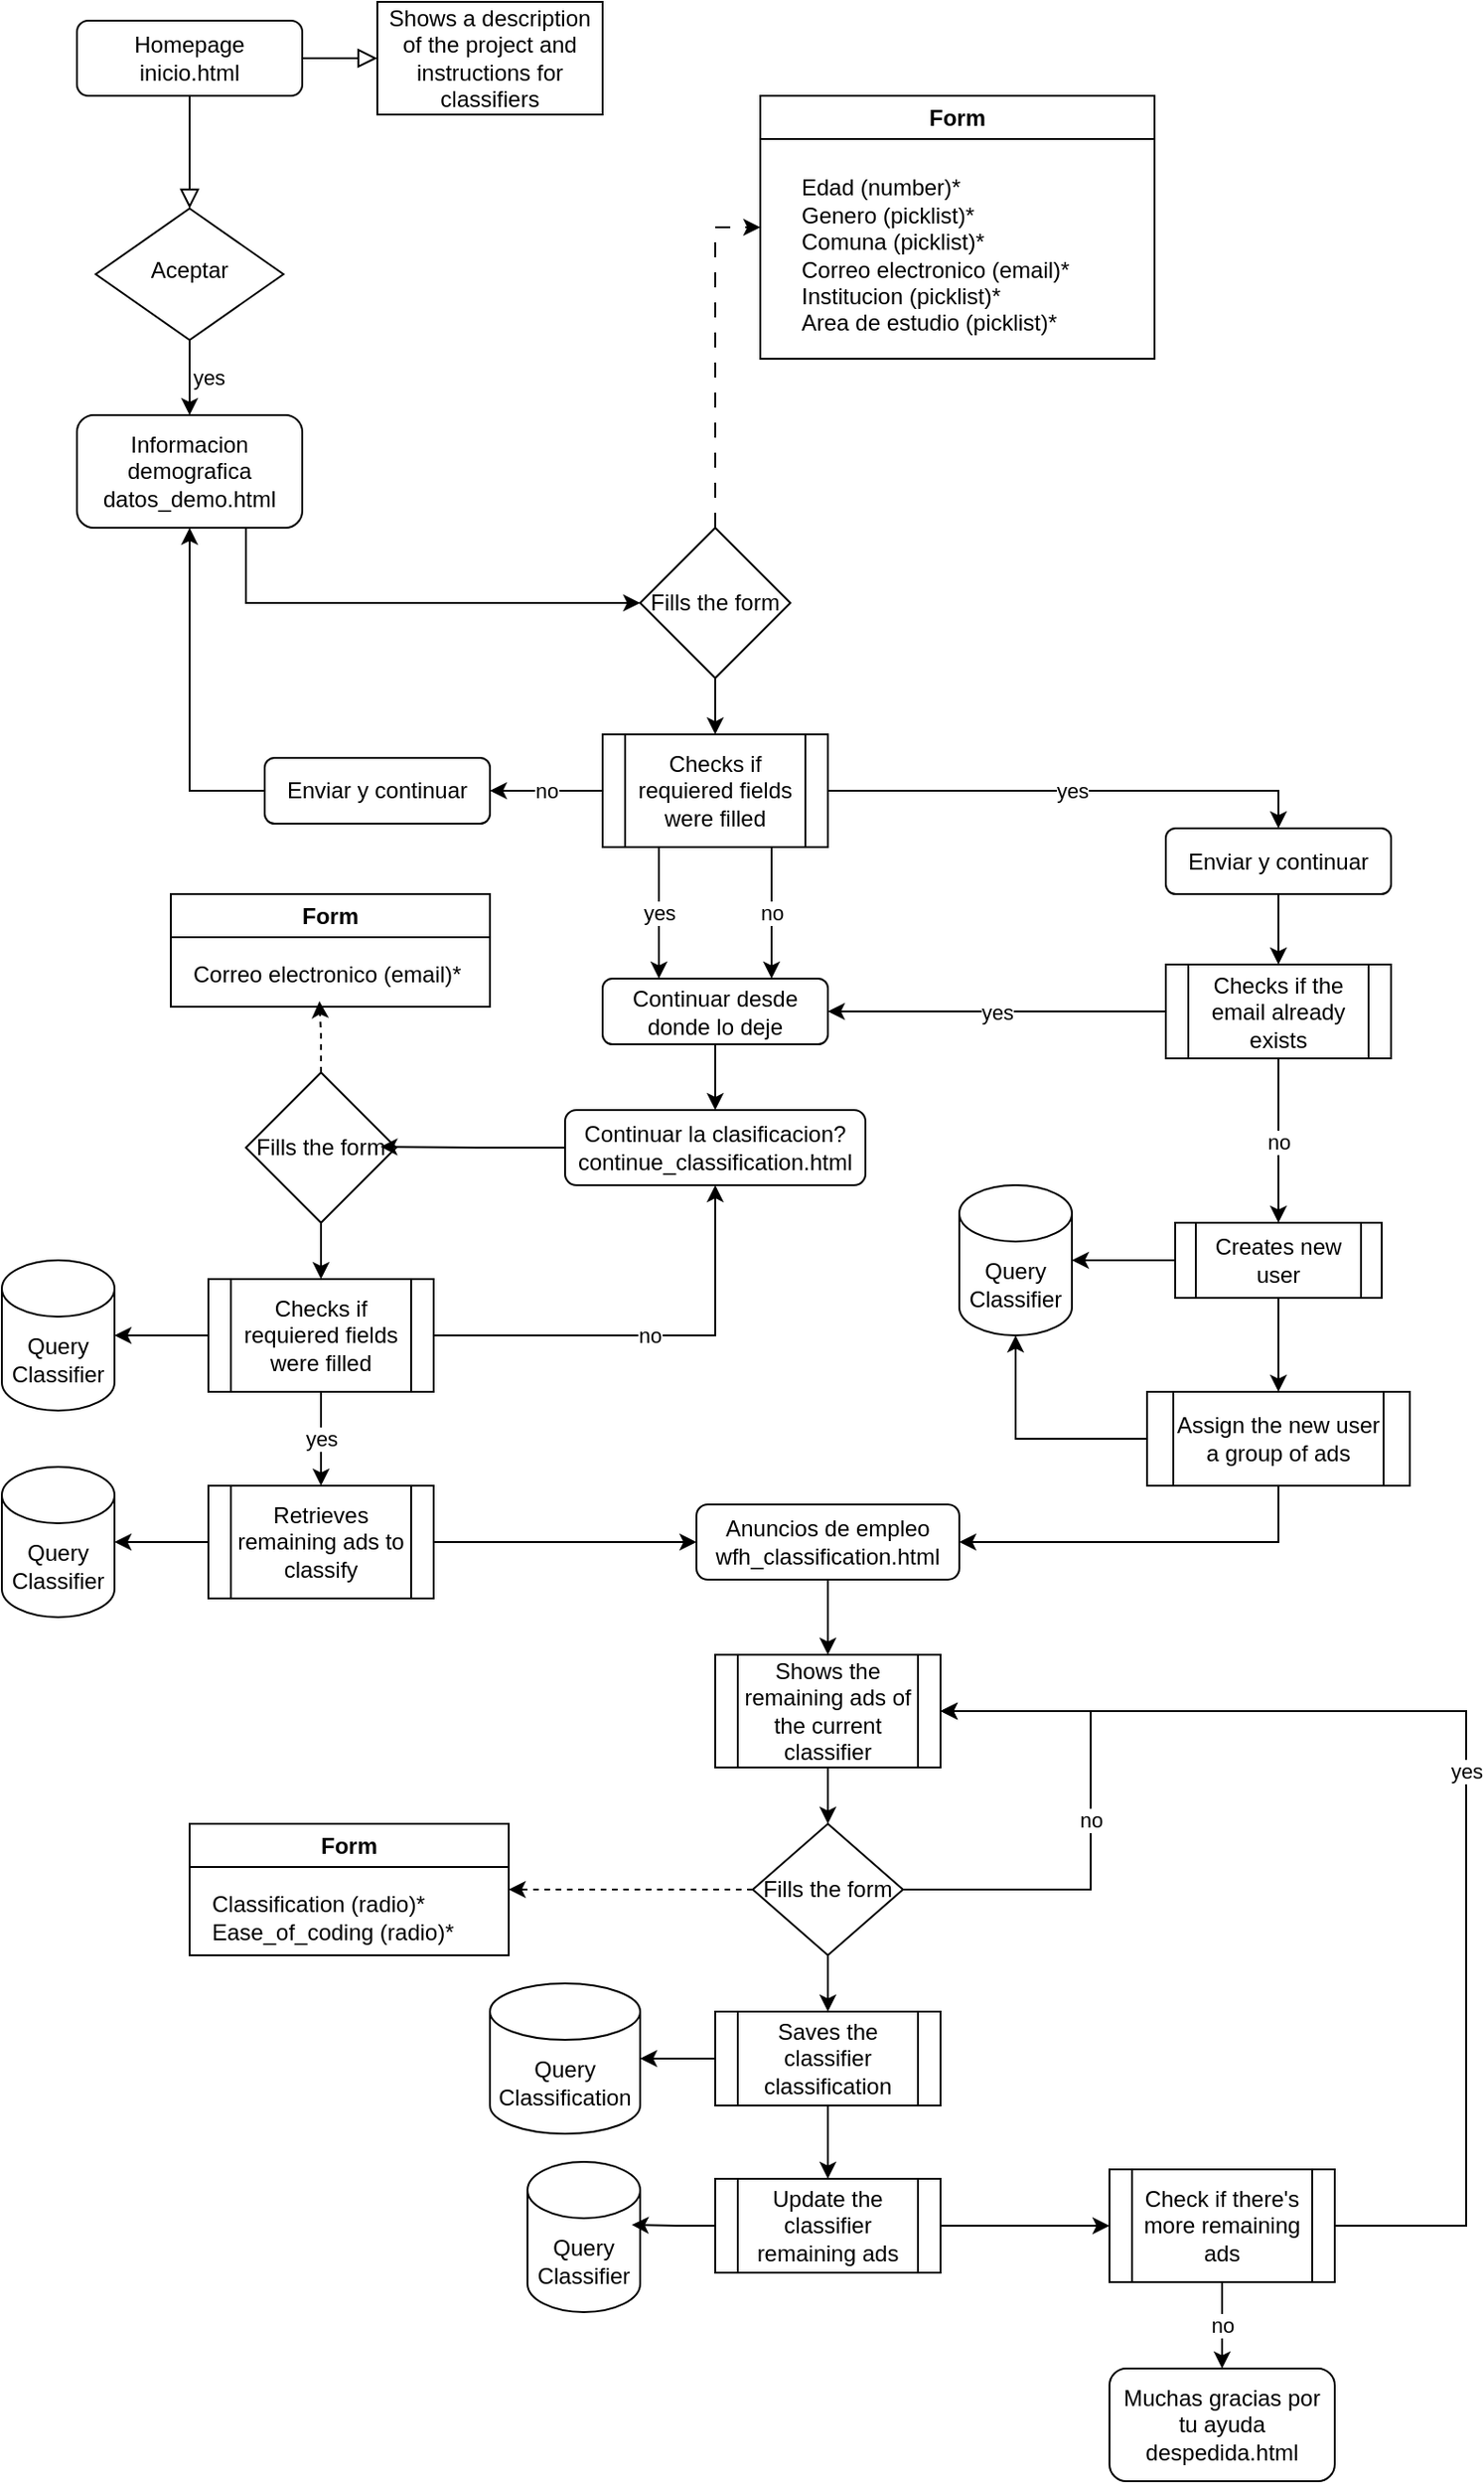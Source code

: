 <mxfile version="23.1.6" type="device">
  <diagram id="C5RBs43oDa-KdzZeNtuy" name="Page-1">
    <mxGraphModel dx="546" dy="862" grid="1" gridSize="10" guides="1" tooltips="1" connect="1" arrows="1" fold="1" page="1" pageScale="1" pageWidth="827" pageHeight="1169" math="0" shadow="0">
      <root>
        <mxCell id="WIyWlLk6GJQsqaUBKTNV-0" />
        <mxCell id="WIyWlLk6GJQsqaUBKTNV-1" parent="WIyWlLk6GJQsqaUBKTNV-0" />
        <mxCell id="WIyWlLk6GJQsqaUBKTNV-2" value="" style="rounded=0;html=1;jettySize=auto;orthogonalLoop=1;fontSize=11;endArrow=block;endFill=0;endSize=8;strokeWidth=1;shadow=0;labelBackgroundColor=none;edgeStyle=orthogonalEdgeStyle;exitX=0.5;exitY=1;exitDx=0;exitDy=0;" parent="WIyWlLk6GJQsqaUBKTNV-1" source="WIyWlLk6GJQsqaUBKTNV-3" target="WIyWlLk6GJQsqaUBKTNV-6" edge="1">
          <mxGeometry relative="1" as="geometry" />
        </mxCell>
        <mxCell id="WIyWlLk6GJQsqaUBKTNV-3" value="Homepage&lt;br&gt;inicio.html" style="rounded=1;whiteSpace=wrap;html=1;fontSize=12;glass=0;strokeWidth=1;shadow=0;" parent="WIyWlLk6GJQsqaUBKTNV-1" vertex="1">
          <mxGeometry x="50" y="20" width="120" height="40" as="geometry" />
        </mxCell>
        <mxCell id="WIyWlLk6GJQsqaUBKTNV-6" value="Aceptar" style="rhombus;whiteSpace=wrap;html=1;shadow=0;fontFamily=Helvetica;fontSize=12;align=center;strokeWidth=1;spacing=6;spacingTop=-4;" parent="WIyWlLk6GJQsqaUBKTNV-1" vertex="1">
          <mxGeometry x="60" y="120" width="100" height="70" as="geometry" />
        </mxCell>
        <mxCell id="w5YlIyKe60yofHlt5ZFm-2" value="" style="rounded=0;html=1;jettySize=auto;orthogonalLoop=1;fontSize=11;endArrow=block;endFill=0;endSize=8;strokeWidth=1;shadow=0;labelBackgroundColor=none;edgeStyle=orthogonalEdgeStyle;" edge="1" parent="WIyWlLk6GJQsqaUBKTNV-1" source="WIyWlLk6GJQsqaUBKTNV-3" target="w5YlIyKe60yofHlt5ZFm-1">
          <mxGeometry relative="1" as="geometry">
            <mxPoint x="110" y="60" as="sourcePoint" />
            <mxPoint x="220" y="170" as="targetPoint" />
          </mxGeometry>
        </mxCell>
        <mxCell id="w5YlIyKe60yofHlt5ZFm-1" value="Shows a description of the project and instructions for classifiers" style="rounded=0;whiteSpace=wrap;html=1;" vertex="1" parent="WIyWlLk6GJQsqaUBKTNV-1">
          <mxGeometry x="210" y="10" width="120" height="60" as="geometry" />
        </mxCell>
        <mxCell id="w5YlIyKe60yofHlt5ZFm-13" style="edgeStyle=orthogonalEdgeStyle;rounded=0;orthogonalLoop=1;jettySize=auto;html=1;entryX=0;entryY=0.5;entryDx=0;entryDy=0;exitX=0.75;exitY=1;exitDx=0;exitDy=0;" edge="1" parent="WIyWlLk6GJQsqaUBKTNV-1" source="w5YlIyKe60yofHlt5ZFm-3" target="w5YlIyKe60yofHlt5ZFm-14">
          <mxGeometry relative="1" as="geometry">
            <Array as="points">
              <mxPoint x="140" y="330" />
            </Array>
          </mxGeometry>
        </mxCell>
        <mxCell id="w5YlIyKe60yofHlt5ZFm-3" value="Informacion demografica&lt;br&gt;datos_demo.html" style="rounded=1;whiteSpace=wrap;html=1;" vertex="1" parent="WIyWlLk6GJQsqaUBKTNV-1">
          <mxGeometry x="50" y="230" width="120" height="60" as="geometry" />
        </mxCell>
        <mxCell id="w5YlIyKe60yofHlt5ZFm-5" value="yes" style="edgeStyle=orthogonalEdgeStyle;rounded=0;orthogonalLoop=1;jettySize=auto;html=1;" edge="1" parent="WIyWlLk6GJQsqaUBKTNV-1" source="WIyWlLk6GJQsqaUBKTNV-6" target="w5YlIyKe60yofHlt5ZFm-3">
          <mxGeometry y="10" relative="1" as="geometry">
            <mxPoint as="offset" />
          </mxGeometry>
        </mxCell>
        <mxCell id="w5YlIyKe60yofHlt5ZFm-11" value="Form" style="swimlane;whiteSpace=wrap;html=1;" vertex="1" parent="WIyWlLk6GJQsqaUBKTNV-1">
          <mxGeometry x="414" y="60" width="210" height="140" as="geometry" />
        </mxCell>
        <mxCell id="w5YlIyKe60yofHlt5ZFm-12" value="Edad (number)*&lt;br&gt;Genero (picklist)*&lt;br&gt;Comuna (picklist)*&lt;br&gt;Correo electronico (email)*&lt;br&gt;Institucion (picklist)*&lt;br&gt;Area de estudio (picklist)*" style="text;html=1;align=left;verticalAlign=middle;whiteSpace=wrap;rounded=0;" vertex="1" parent="w5YlIyKe60yofHlt5ZFm-11">
          <mxGeometry x="20" y="40" width="150" height="90" as="geometry" />
        </mxCell>
        <mxCell id="w5YlIyKe60yofHlt5ZFm-15" style="edgeStyle=orthogonalEdgeStyle;rounded=0;orthogonalLoop=1;jettySize=auto;html=1;entryX=0;entryY=0.5;entryDx=0;entryDy=0;horizontal=0;textOpacity=30;dashed=1;dashPattern=8 8;" edge="1" parent="WIyWlLk6GJQsqaUBKTNV-1" source="w5YlIyKe60yofHlt5ZFm-14" target="w5YlIyKe60yofHlt5ZFm-11">
          <mxGeometry relative="1" as="geometry" />
        </mxCell>
        <mxCell id="w5YlIyKe60yofHlt5ZFm-37" style="edgeStyle=orthogonalEdgeStyle;rounded=0;orthogonalLoop=1;jettySize=auto;html=1;" edge="1" parent="WIyWlLk6GJQsqaUBKTNV-1" source="w5YlIyKe60yofHlt5ZFm-14" target="w5YlIyKe60yofHlt5ZFm-35">
          <mxGeometry relative="1" as="geometry" />
        </mxCell>
        <mxCell id="w5YlIyKe60yofHlt5ZFm-14" value="Fills the form" style="rhombus;whiteSpace=wrap;html=1;" vertex="1" parent="WIyWlLk6GJQsqaUBKTNV-1">
          <mxGeometry x="350" y="290" width="80" height="80" as="geometry" />
        </mxCell>
        <mxCell id="w5YlIyKe60yofHlt5ZFm-45" style="edgeStyle=orthogonalEdgeStyle;rounded=0;orthogonalLoop=1;jettySize=auto;html=1;" edge="1" parent="WIyWlLk6GJQsqaUBKTNV-1" source="w5YlIyKe60yofHlt5ZFm-17" target="w5YlIyKe60yofHlt5ZFm-32">
          <mxGeometry relative="1" as="geometry" />
        </mxCell>
        <mxCell id="w5YlIyKe60yofHlt5ZFm-17" value="Continuar desde donde lo deje" style="rounded=1;whiteSpace=wrap;html=1;fontSize=12;glass=0;strokeWidth=1;shadow=0;" vertex="1" parent="WIyWlLk6GJQsqaUBKTNV-1">
          <mxGeometry x="330" y="530" width="120" height="35" as="geometry" />
        </mxCell>
        <mxCell id="w5YlIyKe60yofHlt5ZFm-73" style="edgeStyle=orthogonalEdgeStyle;rounded=0;orthogonalLoop=1;jettySize=auto;html=1;entryX=0.5;entryY=0;entryDx=0;entryDy=0;" edge="1" parent="WIyWlLk6GJQsqaUBKTNV-1" source="w5YlIyKe60yofHlt5ZFm-20" target="w5YlIyKe60yofHlt5ZFm-70">
          <mxGeometry relative="1" as="geometry" />
        </mxCell>
        <mxCell id="w5YlIyKe60yofHlt5ZFm-20" value="Enviar y continuar" style="rounded=1;whiteSpace=wrap;html=1;fontSize=12;glass=0;strokeWidth=1;shadow=0;" vertex="1" parent="WIyWlLk6GJQsqaUBKTNV-1">
          <mxGeometry x="630" y="450" width="120" height="35" as="geometry" />
        </mxCell>
        <mxCell id="w5YlIyKe60yofHlt5ZFm-28" style="edgeStyle=orthogonalEdgeStyle;rounded=0;orthogonalLoop=1;jettySize=auto;html=1;" edge="1" parent="WIyWlLk6GJQsqaUBKTNV-1" source="w5YlIyKe60yofHlt5ZFm-26" target="w5YlIyKe60yofHlt5ZFm-27">
          <mxGeometry relative="1" as="geometry" />
        </mxCell>
        <mxCell id="w5YlIyKe60yofHlt5ZFm-67" style="edgeStyle=orthogonalEdgeStyle;rounded=0;orthogonalLoop=1;jettySize=auto;html=1;entryX=0.5;entryY=0;entryDx=0;entryDy=0;" edge="1" parent="WIyWlLk6GJQsqaUBKTNV-1" source="w5YlIyKe60yofHlt5ZFm-26" target="w5YlIyKe60yofHlt5ZFm-66">
          <mxGeometry relative="1" as="geometry" />
        </mxCell>
        <mxCell id="w5YlIyKe60yofHlt5ZFm-26" value="Creates new user" style="shape=process;whiteSpace=wrap;html=1;backgroundOutline=1;" vertex="1" parent="WIyWlLk6GJQsqaUBKTNV-1">
          <mxGeometry x="635" y="660" width="110" height="40" as="geometry" />
        </mxCell>
        <mxCell id="w5YlIyKe60yofHlt5ZFm-27" value="Query&lt;br&gt;Classifier" style="shape=cylinder3;whiteSpace=wrap;html=1;boundedLbl=1;backgroundOutline=1;size=15;" vertex="1" parent="WIyWlLk6GJQsqaUBKTNV-1">
          <mxGeometry x="520" y="640" width="60" height="80" as="geometry" />
        </mxCell>
        <mxCell id="w5YlIyKe60yofHlt5ZFm-76" style="edgeStyle=orthogonalEdgeStyle;rounded=0;orthogonalLoop=1;jettySize=auto;html=1;entryX=0.5;entryY=0;entryDx=0;entryDy=0;" edge="1" parent="WIyWlLk6GJQsqaUBKTNV-1" source="w5YlIyKe60yofHlt5ZFm-30" target="w5YlIyKe60yofHlt5ZFm-75">
          <mxGeometry relative="1" as="geometry" />
        </mxCell>
        <mxCell id="w5YlIyKe60yofHlt5ZFm-30" value="Anuncios de empleo&lt;br&gt;wfh_classification.html" style="rounded=1;whiteSpace=wrap;html=1;" vertex="1" parent="WIyWlLk6GJQsqaUBKTNV-1">
          <mxGeometry x="380" y="810" width="140" height="40" as="geometry" />
        </mxCell>
        <mxCell id="w5YlIyKe60yofHlt5ZFm-32" value="Continuar la clasificacion?&lt;br&gt;continue_classification.html" style="rounded=1;whiteSpace=wrap;html=1;" vertex="1" parent="WIyWlLk6GJQsqaUBKTNV-1">
          <mxGeometry x="310" y="600" width="160" height="40" as="geometry" />
        </mxCell>
        <mxCell id="w5YlIyKe60yofHlt5ZFm-38" value="yes" style="edgeStyle=orthogonalEdgeStyle;rounded=0;orthogonalLoop=1;jettySize=auto;html=1;entryX=0.5;entryY=0;entryDx=0;entryDy=0;" edge="1" parent="WIyWlLk6GJQsqaUBKTNV-1" source="w5YlIyKe60yofHlt5ZFm-35" target="w5YlIyKe60yofHlt5ZFm-20">
          <mxGeometry relative="1" as="geometry" />
        </mxCell>
        <mxCell id="w5YlIyKe60yofHlt5ZFm-43" value="yes" style="edgeStyle=orthogonalEdgeStyle;rounded=0;orthogonalLoop=1;jettySize=auto;html=1;entryX=0.25;entryY=0;entryDx=0;entryDy=0;exitX=0.25;exitY=1;exitDx=0;exitDy=0;" edge="1" parent="WIyWlLk6GJQsqaUBKTNV-1" source="w5YlIyKe60yofHlt5ZFm-35" target="w5YlIyKe60yofHlt5ZFm-17">
          <mxGeometry relative="1" as="geometry" />
        </mxCell>
        <mxCell id="w5YlIyKe60yofHlt5ZFm-44" value="no" style="edgeStyle=orthogonalEdgeStyle;rounded=0;orthogonalLoop=1;jettySize=auto;html=1;entryX=0.75;entryY=0;entryDx=0;entryDy=0;exitX=0.75;exitY=1;exitDx=0;exitDy=0;" edge="1" parent="WIyWlLk6GJQsqaUBKTNV-1" source="w5YlIyKe60yofHlt5ZFm-35" target="w5YlIyKe60yofHlt5ZFm-17">
          <mxGeometry relative="1" as="geometry" />
        </mxCell>
        <mxCell id="w5YlIyKe60yofHlt5ZFm-48" value="no" style="edgeStyle=orthogonalEdgeStyle;rounded=0;orthogonalLoop=1;jettySize=auto;html=1;entryX=1;entryY=0.5;entryDx=0;entryDy=0;" edge="1" parent="WIyWlLk6GJQsqaUBKTNV-1" source="w5YlIyKe60yofHlt5ZFm-35" target="w5YlIyKe60yofHlt5ZFm-47">
          <mxGeometry relative="1" as="geometry" />
        </mxCell>
        <mxCell id="w5YlIyKe60yofHlt5ZFm-35" value="Checks if requiered fields were filled" style="shape=process;whiteSpace=wrap;html=1;backgroundOutline=1;" vertex="1" parent="WIyWlLk6GJQsqaUBKTNV-1">
          <mxGeometry x="330" y="400" width="120" height="60" as="geometry" />
        </mxCell>
        <mxCell id="w5YlIyKe60yofHlt5ZFm-49" style="edgeStyle=orthogonalEdgeStyle;rounded=0;orthogonalLoop=1;jettySize=auto;html=1;entryX=0.5;entryY=1;entryDx=0;entryDy=0;exitX=0;exitY=0.5;exitDx=0;exitDy=0;" edge="1" parent="WIyWlLk6GJQsqaUBKTNV-1" source="w5YlIyKe60yofHlt5ZFm-47" target="w5YlIyKe60yofHlt5ZFm-3">
          <mxGeometry relative="1" as="geometry" />
        </mxCell>
        <mxCell id="w5YlIyKe60yofHlt5ZFm-47" value="Enviar y continuar" style="rounded=1;whiteSpace=wrap;html=1;fontSize=12;glass=0;strokeWidth=1;shadow=0;" vertex="1" parent="WIyWlLk6GJQsqaUBKTNV-1">
          <mxGeometry x="150" y="412.5" width="120" height="35" as="geometry" />
        </mxCell>
        <mxCell id="w5YlIyKe60yofHlt5ZFm-57" style="edgeStyle=orthogonalEdgeStyle;rounded=0;orthogonalLoop=1;jettySize=auto;html=1;entryX=0.5;entryY=0;entryDx=0;entryDy=0;" edge="1" parent="WIyWlLk6GJQsqaUBKTNV-1" source="w5YlIyKe60yofHlt5ZFm-50" target="w5YlIyKe60yofHlt5ZFm-56">
          <mxGeometry relative="1" as="geometry" />
        </mxCell>
        <mxCell id="w5YlIyKe60yofHlt5ZFm-50" value="Fills the form" style="rhombus;whiteSpace=wrap;html=1;" vertex="1" parent="WIyWlLk6GJQsqaUBKTNV-1">
          <mxGeometry x="140" y="580" width="80" height="80" as="geometry" />
        </mxCell>
        <mxCell id="w5YlIyKe60yofHlt5ZFm-51" style="edgeStyle=orthogonalEdgeStyle;rounded=0;orthogonalLoop=1;jettySize=auto;html=1;entryX=0.896;entryY=0.494;entryDx=0;entryDy=0;entryPerimeter=0;" edge="1" parent="WIyWlLk6GJQsqaUBKTNV-1" source="w5YlIyKe60yofHlt5ZFm-32" target="w5YlIyKe60yofHlt5ZFm-50">
          <mxGeometry relative="1" as="geometry" />
        </mxCell>
        <mxCell id="w5YlIyKe60yofHlt5ZFm-52" value="Form" style="swimlane;whiteSpace=wrap;html=1;" vertex="1" parent="WIyWlLk6GJQsqaUBKTNV-1">
          <mxGeometry x="100" y="485" width="170" height="60" as="geometry" />
        </mxCell>
        <mxCell id="w5YlIyKe60yofHlt5ZFm-53" value="Correo electronico (email)*&lt;div&gt;&lt;br/&gt;&lt;/div&gt;" style="text;html=1;align=left;verticalAlign=middle;whiteSpace=wrap;rounded=0;" vertex="1" parent="w5YlIyKe60yofHlt5ZFm-52">
          <mxGeometry x="10" y="45" width="150" height="10" as="geometry" />
        </mxCell>
        <mxCell id="w5YlIyKe60yofHlt5ZFm-54" style="edgeStyle=orthogonalEdgeStyle;rounded=0;orthogonalLoop=1;jettySize=auto;html=1;entryX=0.461;entryY=1.2;entryDx=0;entryDy=0;entryPerimeter=0;dashed=1;" edge="1" parent="WIyWlLk6GJQsqaUBKTNV-1" source="w5YlIyKe60yofHlt5ZFm-50" target="w5YlIyKe60yofHlt5ZFm-53">
          <mxGeometry relative="1" as="geometry" />
        </mxCell>
        <mxCell id="w5YlIyKe60yofHlt5ZFm-58" value="no" style="edgeStyle=orthogonalEdgeStyle;rounded=0;orthogonalLoop=1;jettySize=auto;html=1;entryX=0.5;entryY=1;entryDx=0;entryDy=0;" edge="1" parent="WIyWlLk6GJQsqaUBKTNV-1" source="w5YlIyKe60yofHlt5ZFm-56" target="w5YlIyKe60yofHlt5ZFm-32">
          <mxGeometry relative="1" as="geometry" />
        </mxCell>
        <mxCell id="w5YlIyKe60yofHlt5ZFm-62" value="yes" style="edgeStyle=orthogonalEdgeStyle;rounded=0;orthogonalLoop=1;jettySize=auto;html=1;" edge="1" parent="WIyWlLk6GJQsqaUBKTNV-1" source="w5YlIyKe60yofHlt5ZFm-56" target="w5YlIyKe60yofHlt5ZFm-61">
          <mxGeometry relative="1" as="geometry" />
        </mxCell>
        <mxCell id="w5YlIyKe60yofHlt5ZFm-56" value="Checks if requiered fields were filled" style="shape=process;whiteSpace=wrap;html=1;backgroundOutline=1;" vertex="1" parent="WIyWlLk6GJQsqaUBKTNV-1">
          <mxGeometry x="120" y="690" width="120" height="60" as="geometry" />
        </mxCell>
        <mxCell id="w5YlIyKe60yofHlt5ZFm-59" value="Query&lt;br&gt;Classifier" style="shape=cylinder3;whiteSpace=wrap;html=1;boundedLbl=1;backgroundOutline=1;size=15;" vertex="1" parent="WIyWlLk6GJQsqaUBKTNV-1">
          <mxGeometry x="10" y="680" width="60" height="80" as="geometry" />
        </mxCell>
        <mxCell id="w5YlIyKe60yofHlt5ZFm-60" style="edgeStyle=orthogonalEdgeStyle;rounded=0;orthogonalLoop=1;jettySize=auto;html=1;entryX=1;entryY=0.5;entryDx=0;entryDy=0;entryPerimeter=0;" edge="1" parent="WIyWlLk6GJQsqaUBKTNV-1" source="w5YlIyKe60yofHlt5ZFm-56" target="w5YlIyKe60yofHlt5ZFm-59">
          <mxGeometry relative="1" as="geometry" />
        </mxCell>
        <mxCell id="w5YlIyKe60yofHlt5ZFm-65" style="edgeStyle=orthogonalEdgeStyle;rounded=0;orthogonalLoop=1;jettySize=auto;html=1;entryX=0;entryY=0.5;entryDx=0;entryDy=0;" edge="1" parent="WIyWlLk6GJQsqaUBKTNV-1" source="w5YlIyKe60yofHlt5ZFm-61" target="w5YlIyKe60yofHlt5ZFm-30">
          <mxGeometry relative="1" as="geometry" />
        </mxCell>
        <mxCell id="w5YlIyKe60yofHlt5ZFm-61" value="Retrieves remaining ads to classify" style="shape=process;whiteSpace=wrap;html=1;backgroundOutline=1;" vertex="1" parent="WIyWlLk6GJQsqaUBKTNV-1">
          <mxGeometry x="120" y="800" width="120" height="60" as="geometry" />
        </mxCell>
        <mxCell id="w5YlIyKe60yofHlt5ZFm-63" value="Query&lt;br&gt;Classifier" style="shape=cylinder3;whiteSpace=wrap;html=1;boundedLbl=1;backgroundOutline=1;size=15;" vertex="1" parent="WIyWlLk6GJQsqaUBKTNV-1">
          <mxGeometry x="10" y="790" width="60" height="80" as="geometry" />
        </mxCell>
        <mxCell id="w5YlIyKe60yofHlt5ZFm-64" style="edgeStyle=orthogonalEdgeStyle;rounded=0;orthogonalLoop=1;jettySize=auto;html=1;entryX=1;entryY=0.5;entryDx=0;entryDy=0;entryPerimeter=0;" edge="1" parent="WIyWlLk6GJQsqaUBKTNV-1" source="w5YlIyKe60yofHlt5ZFm-61" target="w5YlIyKe60yofHlt5ZFm-63">
          <mxGeometry relative="1" as="geometry" />
        </mxCell>
        <mxCell id="w5YlIyKe60yofHlt5ZFm-69" style="edgeStyle=orthogonalEdgeStyle;rounded=0;orthogonalLoop=1;jettySize=auto;html=1;entryX=1;entryY=0.5;entryDx=0;entryDy=0;" edge="1" parent="WIyWlLk6GJQsqaUBKTNV-1" source="w5YlIyKe60yofHlt5ZFm-66" target="w5YlIyKe60yofHlt5ZFm-30">
          <mxGeometry relative="1" as="geometry">
            <Array as="points">
              <mxPoint x="690" y="830" />
            </Array>
          </mxGeometry>
        </mxCell>
        <mxCell id="w5YlIyKe60yofHlt5ZFm-66" value="Assign the new user a group of ads" style="shape=process;whiteSpace=wrap;html=1;backgroundOutline=1;" vertex="1" parent="WIyWlLk6GJQsqaUBKTNV-1">
          <mxGeometry x="620" y="750" width="140" height="50" as="geometry" />
        </mxCell>
        <mxCell id="w5YlIyKe60yofHlt5ZFm-68" style="edgeStyle=orthogonalEdgeStyle;rounded=0;orthogonalLoop=1;jettySize=auto;html=1;entryX=0.5;entryY=1;entryDx=0;entryDy=0;entryPerimeter=0;" edge="1" parent="WIyWlLk6GJQsqaUBKTNV-1" source="w5YlIyKe60yofHlt5ZFm-66" target="w5YlIyKe60yofHlt5ZFm-27">
          <mxGeometry relative="1" as="geometry" />
        </mxCell>
        <mxCell id="w5YlIyKe60yofHlt5ZFm-74" value="no" style="edgeStyle=orthogonalEdgeStyle;rounded=0;orthogonalLoop=1;jettySize=auto;html=1;entryX=0.5;entryY=0;entryDx=0;entryDy=0;" edge="1" parent="WIyWlLk6GJQsqaUBKTNV-1" source="w5YlIyKe60yofHlt5ZFm-70" target="w5YlIyKe60yofHlt5ZFm-26">
          <mxGeometry relative="1" as="geometry" />
        </mxCell>
        <mxCell id="w5YlIyKe60yofHlt5ZFm-108" value="yes" style="edgeStyle=orthogonalEdgeStyle;rounded=0;orthogonalLoop=1;jettySize=auto;html=1;entryX=1;entryY=0.5;entryDx=0;entryDy=0;" edge="1" parent="WIyWlLk6GJQsqaUBKTNV-1" source="w5YlIyKe60yofHlt5ZFm-70" target="w5YlIyKe60yofHlt5ZFm-17">
          <mxGeometry relative="1" as="geometry" />
        </mxCell>
        <mxCell id="w5YlIyKe60yofHlt5ZFm-70" value="Checks if the email already exists" style="shape=process;whiteSpace=wrap;html=1;backgroundOutline=1;" vertex="1" parent="WIyWlLk6GJQsqaUBKTNV-1">
          <mxGeometry x="630" y="522.5" width="120" height="50" as="geometry" />
        </mxCell>
        <mxCell id="w5YlIyKe60yofHlt5ZFm-79" style="edgeStyle=orthogonalEdgeStyle;rounded=0;orthogonalLoop=1;jettySize=auto;html=1;entryX=0.5;entryY=0;entryDx=0;entryDy=0;" edge="1" parent="WIyWlLk6GJQsqaUBKTNV-1" source="w5YlIyKe60yofHlt5ZFm-75" target="w5YlIyKe60yofHlt5ZFm-77">
          <mxGeometry relative="1" as="geometry" />
        </mxCell>
        <mxCell id="w5YlIyKe60yofHlt5ZFm-75" value="Shows the remaining ads of the current classifier" style="shape=process;whiteSpace=wrap;html=1;backgroundOutline=1;" vertex="1" parent="WIyWlLk6GJQsqaUBKTNV-1">
          <mxGeometry x="390" y="890" width="120" height="60" as="geometry" />
        </mxCell>
        <mxCell id="w5YlIyKe60yofHlt5ZFm-78" value="no" style="edgeStyle=orthogonalEdgeStyle;rounded=0;orthogonalLoop=1;jettySize=auto;html=1;entryX=1;entryY=0.5;entryDx=0;entryDy=0;" edge="1" parent="WIyWlLk6GJQsqaUBKTNV-1" source="w5YlIyKe60yofHlt5ZFm-77" target="w5YlIyKe60yofHlt5ZFm-75">
          <mxGeometry relative="1" as="geometry">
            <Array as="points">
              <mxPoint x="590" y="1015" />
              <mxPoint x="590" y="920" />
            </Array>
          </mxGeometry>
        </mxCell>
        <mxCell id="w5YlIyKe60yofHlt5ZFm-86" style="edgeStyle=orthogonalEdgeStyle;rounded=0;orthogonalLoop=1;jettySize=auto;html=1;entryX=1;entryY=0.5;entryDx=0;entryDy=0;dashed=1;" edge="1" parent="WIyWlLk6GJQsqaUBKTNV-1" source="w5YlIyKe60yofHlt5ZFm-77" target="w5YlIyKe60yofHlt5ZFm-81">
          <mxGeometry relative="1" as="geometry" />
        </mxCell>
        <mxCell id="w5YlIyKe60yofHlt5ZFm-91" style="edgeStyle=orthogonalEdgeStyle;rounded=0;orthogonalLoop=1;jettySize=auto;html=1;entryX=0.5;entryY=0;entryDx=0;entryDy=0;" edge="1" parent="WIyWlLk6GJQsqaUBKTNV-1" source="w5YlIyKe60yofHlt5ZFm-77" target="w5YlIyKe60yofHlt5ZFm-87">
          <mxGeometry relative="1" as="geometry" />
        </mxCell>
        <mxCell id="w5YlIyKe60yofHlt5ZFm-77" value="Fills the form" style="rhombus;whiteSpace=wrap;html=1;" vertex="1" parent="WIyWlLk6GJQsqaUBKTNV-1">
          <mxGeometry x="410" y="980" width="80" height="70" as="geometry" />
        </mxCell>
        <mxCell id="w5YlIyKe60yofHlt5ZFm-81" value="Form" style="swimlane;whiteSpace=wrap;html=1;" vertex="1" parent="WIyWlLk6GJQsqaUBKTNV-1">
          <mxGeometry x="110" y="980" width="170" height="70" as="geometry" />
        </mxCell>
        <mxCell id="w5YlIyKe60yofHlt5ZFm-82" value="Classification (radio)*&lt;br&gt;Ease_of_coding (radio)*" style="text;html=1;align=left;verticalAlign=middle;whiteSpace=wrap;rounded=0;" vertex="1" parent="w5YlIyKe60yofHlt5ZFm-81">
          <mxGeometry x="10" y="45" width="150" height="10" as="geometry" />
        </mxCell>
        <mxCell id="w5YlIyKe60yofHlt5ZFm-90" style="edgeStyle=orthogonalEdgeStyle;rounded=0;orthogonalLoop=1;jettySize=auto;html=1;" edge="1" parent="WIyWlLk6GJQsqaUBKTNV-1" source="w5YlIyKe60yofHlt5ZFm-87" target="w5YlIyKe60yofHlt5ZFm-88">
          <mxGeometry relative="1" as="geometry" />
        </mxCell>
        <mxCell id="w5YlIyKe60yofHlt5ZFm-98" style="edgeStyle=orthogonalEdgeStyle;rounded=0;orthogonalLoop=1;jettySize=auto;html=1;entryX=0.5;entryY=0;entryDx=0;entryDy=0;" edge="1" parent="WIyWlLk6GJQsqaUBKTNV-1" source="w5YlIyKe60yofHlt5ZFm-87" target="w5YlIyKe60yofHlt5ZFm-94">
          <mxGeometry relative="1" as="geometry" />
        </mxCell>
        <mxCell id="w5YlIyKe60yofHlt5ZFm-87" value="Saves the classifier classification" style="shape=process;whiteSpace=wrap;html=1;backgroundOutline=1;" vertex="1" parent="WIyWlLk6GJQsqaUBKTNV-1">
          <mxGeometry x="390" y="1080" width="120" height="50" as="geometry" />
        </mxCell>
        <mxCell id="w5YlIyKe60yofHlt5ZFm-88" value="Query&lt;br&gt;Classification" style="shape=cylinder3;whiteSpace=wrap;html=1;boundedLbl=1;backgroundOutline=1;size=15;" vertex="1" parent="WIyWlLk6GJQsqaUBKTNV-1">
          <mxGeometry x="270" y="1065" width="80" height="80" as="geometry" />
        </mxCell>
        <mxCell id="w5YlIyKe60yofHlt5ZFm-100" style="edgeStyle=orthogonalEdgeStyle;rounded=0;orthogonalLoop=1;jettySize=auto;html=1;entryX=0;entryY=0.5;entryDx=0;entryDy=0;" edge="1" parent="WIyWlLk6GJQsqaUBKTNV-1" source="w5YlIyKe60yofHlt5ZFm-94" target="w5YlIyKe60yofHlt5ZFm-99">
          <mxGeometry relative="1" as="geometry" />
        </mxCell>
        <mxCell id="w5YlIyKe60yofHlt5ZFm-94" value="Update the classifier remaining ads" style="shape=process;whiteSpace=wrap;html=1;backgroundOutline=1;" vertex="1" parent="WIyWlLk6GJQsqaUBKTNV-1">
          <mxGeometry x="390" y="1169" width="120" height="50" as="geometry" />
        </mxCell>
        <mxCell id="w5YlIyKe60yofHlt5ZFm-96" value="Query&lt;br&gt;Classifier" style="shape=cylinder3;whiteSpace=wrap;html=1;boundedLbl=1;backgroundOutline=1;size=15;" vertex="1" parent="WIyWlLk6GJQsqaUBKTNV-1">
          <mxGeometry x="290" y="1160" width="60" height="80" as="geometry" />
        </mxCell>
        <mxCell id="w5YlIyKe60yofHlt5ZFm-97" style="edgeStyle=orthogonalEdgeStyle;rounded=0;orthogonalLoop=1;jettySize=auto;html=1;entryX=0.925;entryY=0.419;entryDx=0;entryDy=0;entryPerimeter=0;" edge="1" parent="WIyWlLk6GJQsqaUBKTNV-1" source="w5YlIyKe60yofHlt5ZFm-94" target="w5YlIyKe60yofHlt5ZFm-96">
          <mxGeometry relative="1" as="geometry" />
        </mxCell>
        <mxCell id="w5YlIyKe60yofHlt5ZFm-101" value="yes" style="edgeStyle=orthogonalEdgeStyle;rounded=0;orthogonalLoop=1;jettySize=auto;html=1;entryX=1;entryY=0.5;entryDx=0;entryDy=0;" edge="1" parent="WIyWlLk6GJQsqaUBKTNV-1" source="w5YlIyKe60yofHlt5ZFm-99" target="w5YlIyKe60yofHlt5ZFm-75">
          <mxGeometry relative="1" as="geometry">
            <Array as="points">
              <mxPoint x="790" y="1194" />
              <mxPoint x="790" y="920" />
            </Array>
          </mxGeometry>
        </mxCell>
        <mxCell id="w5YlIyKe60yofHlt5ZFm-105" value="no" style="edgeStyle=orthogonalEdgeStyle;rounded=0;orthogonalLoop=1;jettySize=auto;html=1;entryX=0.5;entryY=0;entryDx=0;entryDy=0;" edge="1" parent="WIyWlLk6GJQsqaUBKTNV-1" source="w5YlIyKe60yofHlt5ZFm-99" target="w5YlIyKe60yofHlt5ZFm-103">
          <mxGeometry relative="1" as="geometry" />
        </mxCell>
        <mxCell id="w5YlIyKe60yofHlt5ZFm-99" value="Check if there&#39;s more remaining ads" style="shape=process;whiteSpace=wrap;html=1;backgroundOutline=1;" vertex="1" parent="WIyWlLk6GJQsqaUBKTNV-1">
          <mxGeometry x="600" y="1164" width="120" height="60" as="geometry" />
        </mxCell>
        <mxCell id="w5YlIyKe60yofHlt5ZFm-103" value="Muchas gracias por tu ayuda&lt;br&gt;despedida.html" style="rounded=1;whiteSpace=wrap;html=1;" vertex="1" parent="WIyWlLk6GJQsqaUBKTNV-1">
          <mxGeometry x="600" y="1270" width="120" height="60" as="geometry" />
        </mxCell>
      </root>
    </mxGraphModel>
  </diagram>
</mxfile>
